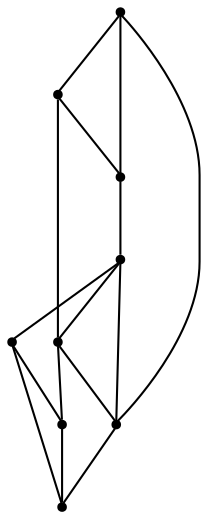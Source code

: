graph {
  node [shape=point,comment="{\"directed\":false,\"doi\":\"10.1007/11618058_38\",\"figure\":\"5 (5)\"}"]

  v0 [pos="886.0398164970929,2266.312450832792"]
  v1 [pos="793.0224995457849,2161.5000194973422"]
  v2 [pos="857.9720930232558,2036.8749406602656"]
  v3 [pos="842.1566587936046,2266.312450832792"]
  v4 [pos="814.1514444040697,2036.8749406602656"]
  v5 [pos="749.2018509265988,2161.5000194973422"]
  v6 [pos="629.867160247093,2161.5000194973422"]
  v7 [pos="584.2336686954941,2266.312450832792"]
  v8 [pos="556.2284702034883,2036.8749406602656"]

  v0 -- v1 [id="-1",pos="886.0398164970929,2266.312450832792 793.0224995457849,2161.5000194973422 793.0224995457849,2161.5000194973422 793.0224995457849,2161.5000194973422"]
  v8 -- v4 [id="-2",pos="556.2284702034883,2036.8749406602656 814.1514444040697,2036.8749406602656 814.1514444040697,2036.8749406602656 814.1514444040697,2036.8749406602656"]
  v4 -- v2 [id="-3",pos="814.1514444040697,2036.8749406602656 857.9720930232558,2036.8749406602656 857.9720930232558,2036.8749406602656 857.9720930232558,2036.8749406602656"]
  v8 -- v6 [id="-4",pos="556.2284702034883,2036.8749406602656 629.867160247093,2161.5000194973422 629.867160247093,2161.5000194973422 629.867160247093,2161.5000194973422"]
  v8 -- v7 [id="-5",pos="556.2284702034883,2036.8749406602656 584.2336686954941,2266.312450832792 584.2336686954941,2266.312450832792 584.2336686954941,2266.312450832792"]
  v7 -- v3 [id="-6",pos="584.2336686954941,2266.312450832792 842.1566587936046,2266.312450832792 842.1566587936046,2266.312450832792 842.1566587936046,2266.312450832792"]
  v3 -- v0 [id="-7",pos="842.1566587936046,2266.312450832792 886.0398164970929,2266.312450832792 886.0398164970929,2266.312450832792 886.0398164970929,2266.312450832792"]
  v6 -- v5 [id="-8",pos="629.867160247093,2161.5000194973422 749.2018509265988,2161.5000194973422 749.2018509265988,2161.5000194973422 749.2018509265988,2161.5000194973422"]
  v5 -- v1 [id="-9",pos="749.2018509265988,2161.5000194973422 793.0224995457849,2161.5000194973422 793.0224995457849,2161.5000194973422 793.0224995457849,2161.5000194973422"]
  v6 -- v7 [id="-10",pos="629.867160247093,2161.5000194973422 584.2336686954941,2266.312450832792 584.2336686954941,2266.312450832792 584.2336686954941,2266.312450832792"]
  v5 -- v4 [id="-11",pos="749.2018509265988,2161.5000194973422 814.1514444040697,2036.8749406602656 814.1514444040697,2036.8749406602656 814.1514444040697,2036.8749406602656"]
  v1 -- v2 [id="-12",pos="793.0224995457849,2161.5000194973422 857.9720930232558,2036.8749406602656 857.9720930232558,2036.8749406602656 857.9720930232558,2036.8749406602656"]
  v3 -- v5 [id="-13",pos="842.1566587936046,2266.312450832792 749.2018509265988,2161.5000194973422 749.2018509265988,2161.5000194973422 749.2018509265988,2161.5000194973422"]
  v3 -- v4 [id="-14",pos="842.1566587936046,2266.312450832792 814.1514444040697,2036.8749406602656 814.1514444040697,2036.8749406602656 814.1514444040697,2036.8749406602656"]
  v2 -- v0 [id="-15",pos="857.9720930232558,2036.8749406602656 886.0398164970929,2266.312450832792 886.0398164970929,2266.312450832792 886.0398164970929,2266.312450832792"]
}